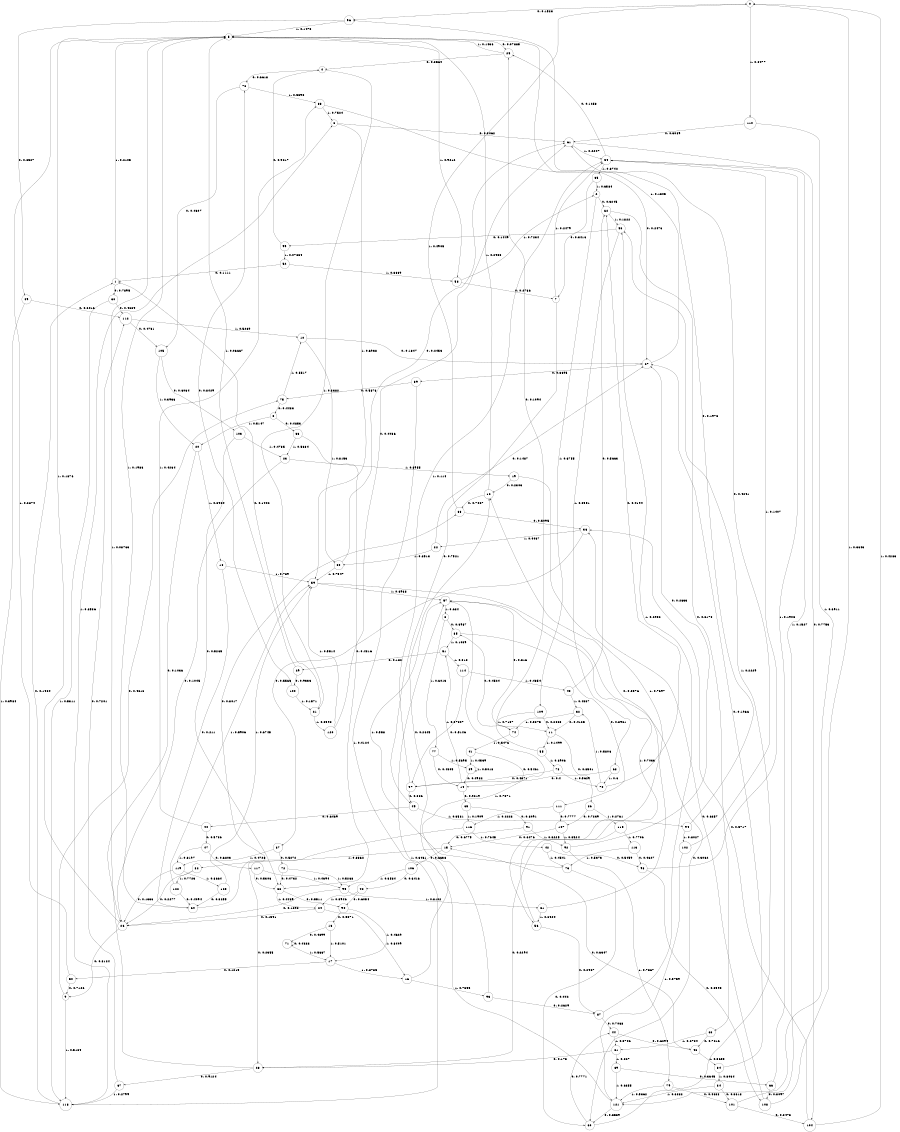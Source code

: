 digraph "ch35randomL9" {
size = "6,8.5";
ratio = "fill";
node [shape = circle];
node [fontsize = 24];
edge [fontsize = 24];
0 -> 96 [label = "0: 0.1523   "];
0 -> 110 [label = "1: 0.8477   "];
1 -> 30 [label = "0: 0.7895   "];
1 -> 5 [label = "1: 0.2105   "];
2 -> 62 [label = "0: 0.3245   "];
2 -> 109 [label = "1: 0.6755   "];
3 -> 33 [label = "0: 0.4853   "];
3 -> 20 [label = "1: 0.5147   "];
4 -> 76 [label = "0: 0.6618   "];
4 -> 21 [label = "1: 0.3382   "];
5 -> 25 [label = "0: 0.07885  "];
5 -> 58 [label = "1: 0.9212   "];
6 -> 61 [label = "0: 0.3062   "];
6 -> 59 [label = "1: 0.6938   "];
7 -> 45 [label = "0: 0.7521   "];
7 -> 54 [label = "1: 0.2479   "];
8 -> 85 [label = "0: 0.3987   "];
8 -> 77 [label = "1: 0.6013   "];
9 -> 75 [label = "0: 0.4816   "];
9 -> 118 [label = "1: 0.5184   "];
10 -> 27 [label = "0: 0.1847   "];
10 -> 80 [label = "1: 0.8153   "];
11 -> 86 [label = "0: 0.8501   "];
11 -> 55 [label = "1: 0.1499   "];
12 -> 88 [label = "0: 0.7067   "];
12 -> 5 [label = "1: 0.2933   "];
13 -> 71 [label = "0: 0.4899   "];
13 -> 17 [label = "1: 0.5101   "];
14 -> 65 [label = "0: 0.9219   "];
14 -> 51 [label = "1: 0.07807  "];
15 -> 106 [label = "0: 0.6638   "];
15 -> 82 [label = "1: 0.3362   "];
16 -> 12 [label = "0: 0.2645   "];
16 -> 93 [label = "1: 0.7355   "];
17 -> 50 [label = "0: 0.1215   "];
17 -> 16 [label = "1: 0.8785   "];
18 -> 64 [label = "0: 0.211    "];
18 -> 59 [label = "1: 0.789    "];
19 -> 12 [label = "0: 0.2303   "];
19 -> 56 [label = "1: 0.7697   "];
20 -> 26 [label = "0: 0.1036   "];
20 -> 18 [label = "1: 0.8964   "];
21 -> 1 [label = "0: 0.1402   "];
21 -> 120 [label = "1: 0.8598   "];
22 -> 27 [label = "0: 0.1487   "];
22 -> 80 [label = "1: 0.8513   "];
23 -> 26 [label = "0: 0.1045   "];
23 -> 19 [label = "1: 0.8955   "];
24 -> 26 [label = "0: 0.1591   "];
24 -> 16 [label = "1: 0.8409   "];
25 -> 4 [label = "0: 0.8564   "];
25 -> 5 [label = "1: 0.1436   "];
26 -> 9 [label = "0: 0.8124   "];
26 -> 5 [label = "1: 0.1876   "];
27 -> 39 [label = "0: 0.8695   "];
27 -> 5 [label = "1: 0.1305   "];
28 -> 67 [label = "0: 0.9124   "];
28 -> 5 [label = "1: 0.08763  "];
29 -> 100 [label = "0: 0.9333   "];
29 -> 5 [label = "1: 0.06667  "];
30 -> 112 [label = "0: 0.4689   "];
30 -> 118 [label = "1: 0.5311   "];
31 -> 12 [label = "0: 0.3576   "];
31 -> 56 [label = "1: 0.6424   "];
32 -> 11 [label = "0: 0.4125   "];
32 -> 74 [label = "1: 0.5875   "];
33 -> 38 [label = "0: 0.4316   "];
33 -> 23 [label = "1: 0.5684   "];
34 -> 101 [label = "0: 0.3618   "];
34 -> 121 [label = "1: 0.6382   "];
35 -> 7 [label = "0: 0.3416   "];
35 -> 2 [label = "1: 0.6584   "];
36 -> 37 [label = "0: 0.5563   "];
36 -> 22 [label = "1: 0.4437   "];
37 -> 72 [label = "0: 0.5272   "];
37 -> 119 [label = "1: 0.4728   "];
38 -> 90 [label = "0: 0.5511   "];
38 -> 24 [label = "1: 0.4489   "];
39 -> 75 [label = "0: 0.5876   "];
39 -> 118 [label = "1: 0.4124   "];
40 -> 47 [label = "0: 0.5736   "];
40 -> 83 [label = "1: 0.4264   "];
41 -> 14 [label = "0: 0.5461   "];
41 -> 89 [label = "1: 0.4539   "];
42 -> 98 [label = "0: 0.5459   "];
42 -> 73 [label = "1: 0.4541   "];
43 -> 62 [label = "0: 0.5663   "];
43 -> 32 [label = "1: 0.4337   "];
44 -> 46 [label = "0: 0.6294   "];
44 -> 81 [label = "1: 0.3706   "];
45 -> 40 [label = "0: 0.6469   "];
45 -> 94 [label = "1: 0.3531   "];
46 -> 15 [label = "0: 0.6347   "];
46 -> 84 [label = "1: 0.3653   "];
47 -> 117 [label = "0: 0.6803   "];
47 -> 119 [label = "1: 0.3197   "];
48 -> 90 [label = "0: 0.6054   "];
48 -> 24 [label = "1: 0.3946   "];
49 -> 112 [label = "0: 0.6016   "];
49 -> 118 [label = "1: 0.3984   "];
50 -> 9 [label = "0: 0.7126   "];
50 -> 5 [label = "1: 0.2874   "];
51 -> 29 [label = "0: 0.182    "];
51 -> 114 [label = "1: 0.818    "];
52 -> 1 [label = "0: 0.1111   "];
52 -> 58 [label = "1: 0.8889   "];
53 -> 99 [label = "0: 0.1449   "];
53 -> 68 [label = "1: 0.8551   "];
54 -> 25 [label = "0: 0.1258   "];
54 -> 35 [label = "1: 0.8742   "];
55 -> 25 [label = "0: 0.1094   "];
55 -> 78 [label = "1: 0.8906   "];
56 -> 87 [label = "0: 0.2967   "];
56 -> 57 [label = "1: 0.7033   "];
57 -> 11 [label = "0: 0.316    "];
57 -> 8 [label = "1: 0.684    "];
58 -> 7 [label = "0: 0.2766   "];
58 -> 2 [label = "1: 0.7234   "];
59 -> 60 [label = "0: 0.3032   "];
59 -> 57 [label = "1: 0.6968   "];
60 -> 44 [label = "0: 0.7771   "];
60 -> 53 [label = "1: 0.2229   "];
61 -> 104 [label = "0: 0.7753   "];
61 -> 54 [label = "1: 0.2247   "];
62 -> 63 [label = "0: 0.8178   "];
62 -> 53 [label = "1: 0.1822   "];
63 -> 46 [label = "0: 0.7216   "];
63 -> 81 [label = "1: 0.2784   "];
64 -> 88 [label = "0: 0.8017   "];
64 -> 5 [label = "1: 0.1983   "];
65 -> 91 [label = "0: 0.8091   "];
65 -> 116 [label = "1: 0.1909   "];
66 -> 108 [label = "0: 0.8097   "];
66 -> 54 [label = "1: 0.1903   "];
67 -> 112 [label = "0: 0.7201   "];
67 -> 118 [label = "1: 0.2799   "];
68 -> 97 [label = "0: 0.4      "];
68 -> 70 [label = "1: 0.6      "];
69 -> 66 [label = "0: 0.3645   "];
69 -> 121 [label = "1: 0.6355   "];
70 -> 62 [label = "0: 0.4194   "];
70 -> 32 [label = "1: 0.5806   "];
71 -> 71 [label = "0: 0.4333   "];
71 -> 17 [label = "1: 0.5667   "];
72 -> 38 [label = "0: 0.4732   "];
72 -> 95 [label = "1: 0.5268   "];
73 -> 60 [label = "0: 0.442    "];
73 -> 57 [label = "1: 0.558    "];
74 -> 85 [label = "0: 0.4524   "];
74 -> 41 [label = "1: 0.5476   "];
75 -> 3 [label = "0: 0.4483   "];
75 -> 10 [label = "1: 0.5517   "];
76 -> 105 [label = "0: 0.4607   "];
76 -> 83 [label = "1: 0.5393   "];
77 -> 14 [label = "0: 0.4305   "];
77 -> 89 [label = "1: 0.5695   "];
78 -> 97 [label = "0: 0.4371   "];
78 -> 70 [label = "1: 0.5629   "];
79 -> 101 [label = "0: 0.4638   "];
79 -> 121 [label = "1: 0.5362   "];
80 -> 61 [label = "0: 0.2453   "];
80 -> 59 [label = "1: 0.7547   "];
81 -> 28 [label = "0: 0.173    "];
81 -> 69 [label = "1: 0.827    "];
82 -> 26 [label = "0: 0.2277   "];
82 -> 122 [label = "1: 0.7723   "];
83 -> 27 [label = "0: 0.2476   "];
83 -> 6 [label = "1: 0.7524   "];
84 -> 27 [label = "0: 0.1966   "];
84 -> 34 [label = "1: 0.8034   "];
85 -> 111 [label = "0: 0.8961   "];
85 -> 51 [label = "1: 0.1039   "];
86 -> 107 [label = "0: 0.7239   "];
86 -> 115 [label = "1: 0.2761   "];
87 -> 44 [label = "0: 0.7068   "];
87 -> 53 [label = "1: 0.2932   "];
88 -> 36 [label = "0: 0.5095   "];
88 -> 0 [label = "1: 0.4905   "];
89 -> 14 [label = "0: 0.4982   "];
89 -> 89 [label = "1: 0.5018   "];
90 -> 13 [label = "0: 0.5371   "];
90 -> 17 [label = "1: 0.4629   "];
91 -> 15 [label = "0: 0.6775   "];
91 -> 92 [label = "1: 0.3225   "];
92 -> 27 [label = "0: 0.2633   "];
92 -> 79 [label = "1: 0.7367   "];
93 -> 87 [label = "0: 0.2629   "];
93 -> 57 [label = "1: 0.7371   "];
94 -> 96 [label = "0: 0.1973   "];
94 -> 102 [label = "1: 0.8027   "];
95 -> 26 [label = "0: 0.1898   "];
95 -> 31 [label = "1: 0.8102   "];
96 -> 49 [label = "0: 0.8527   "];
96 -> 5 [label = "1: 0.1473   "];
97 -> 45 [label = "0: 0.886    "];
97 -> 54 [label = "1: 0.114    "];
98 -> 108 [label = "0: 0.8593   "];
98 -> 54 [label = "1: 0.1407   "];
99 -> 4 [label = "0: 0.9217   "];
99 -> 52 [label = "1: 0.07834  "];
100 -> 76 [label = "0: 0.8429   "];
100 -> 21 [label = "1: 0.1571   "];
101 -> 104 [label = "0: 0.8473   "];
101 -> 54 [label = "1: 0.1527   "];
102 -> 61 [label = "0: 0.4241   "];
102 -> 121 [label = "1: 0.5759   "];
103 -> 38 [label = "0: 0.5265   "];
103 -> 23 [label = "1: 0.4735   "];
104 -> 36 [label = "0: 0.5717   "];
104 -> 0 [label = "1: 0.4283   "];
105 -> 103 [label = "0: 0.6064   "];
105 -> 20 [label = "1: 0.3936   "];
106 -> 48 [label = "0: 0.6416   "];
106 -> 95 [label = "1: 0.3584   "];
107 -> 15 [label = "0: 0.6476   "];
107 -> 92 [label = "1: 0.3524   "];
108 -> 36 [label = "0: 0.6357   "];
108 -> 0 [label = "1: 0.3643   "];
109 -> 11 [label = "0: 0.2863   "];
109 -> 74 [label = "1: 0.7137   "];
110 -> 61 [label = "0: 0.3089   "];
110 -> 121 [label = "1: 0.6911   "];
111 -> 107 [label = "0: 0.7777   "];
111 -> 116 [label = "1: 0.2223   "];
112 -> 105 [label = "0: 0.4731   "];
112 -> 10 [label = "1: 0.5269   "];
113 -> 98 [label = "0: 0.4627   "];
113 -> 73 [label = "1: 0.5373   "];
114 -> 97 [label = "0: 0.5146   "];
114 -> 43 [label = "1: 0.4854   "];
115 -> 28 [label = "0: 0.2294   "];
115 -> 113 [label = "1: 0.7706   "];
116 -> 28 [label = "0: 0.2355   "];
116 -> 42 [label = "1: 0.7645   "];
117 -> 38 [label = "0: 0.5306   "];
117 -> 95 [label = "1: 0.4694   "];
118 -> 1 [label = "0: 0.1464   "];
118 -> 6 [label = "1: 0.8536   "];
119 -> 26 [label = "0: 0.1336   "];
119 -> 123 [label = "1: 0.8664   "];
120 -> 61 [label = "0: 0.4486   "];
120 -> 59 [label = "1: 0.5514   "];
121 -> 60 [label = "0: 0.3539   "];
121 -> 57 [label = "1: 0.6461   "];
122 -> 64 [label = "0: 0.4094   "];
122 -> 59 [label = "1: 0.5906   "];
123 -> 64 [label = "0: 0.3255   "];
123 -> 59 [label = "1: 0.6745   "];
}